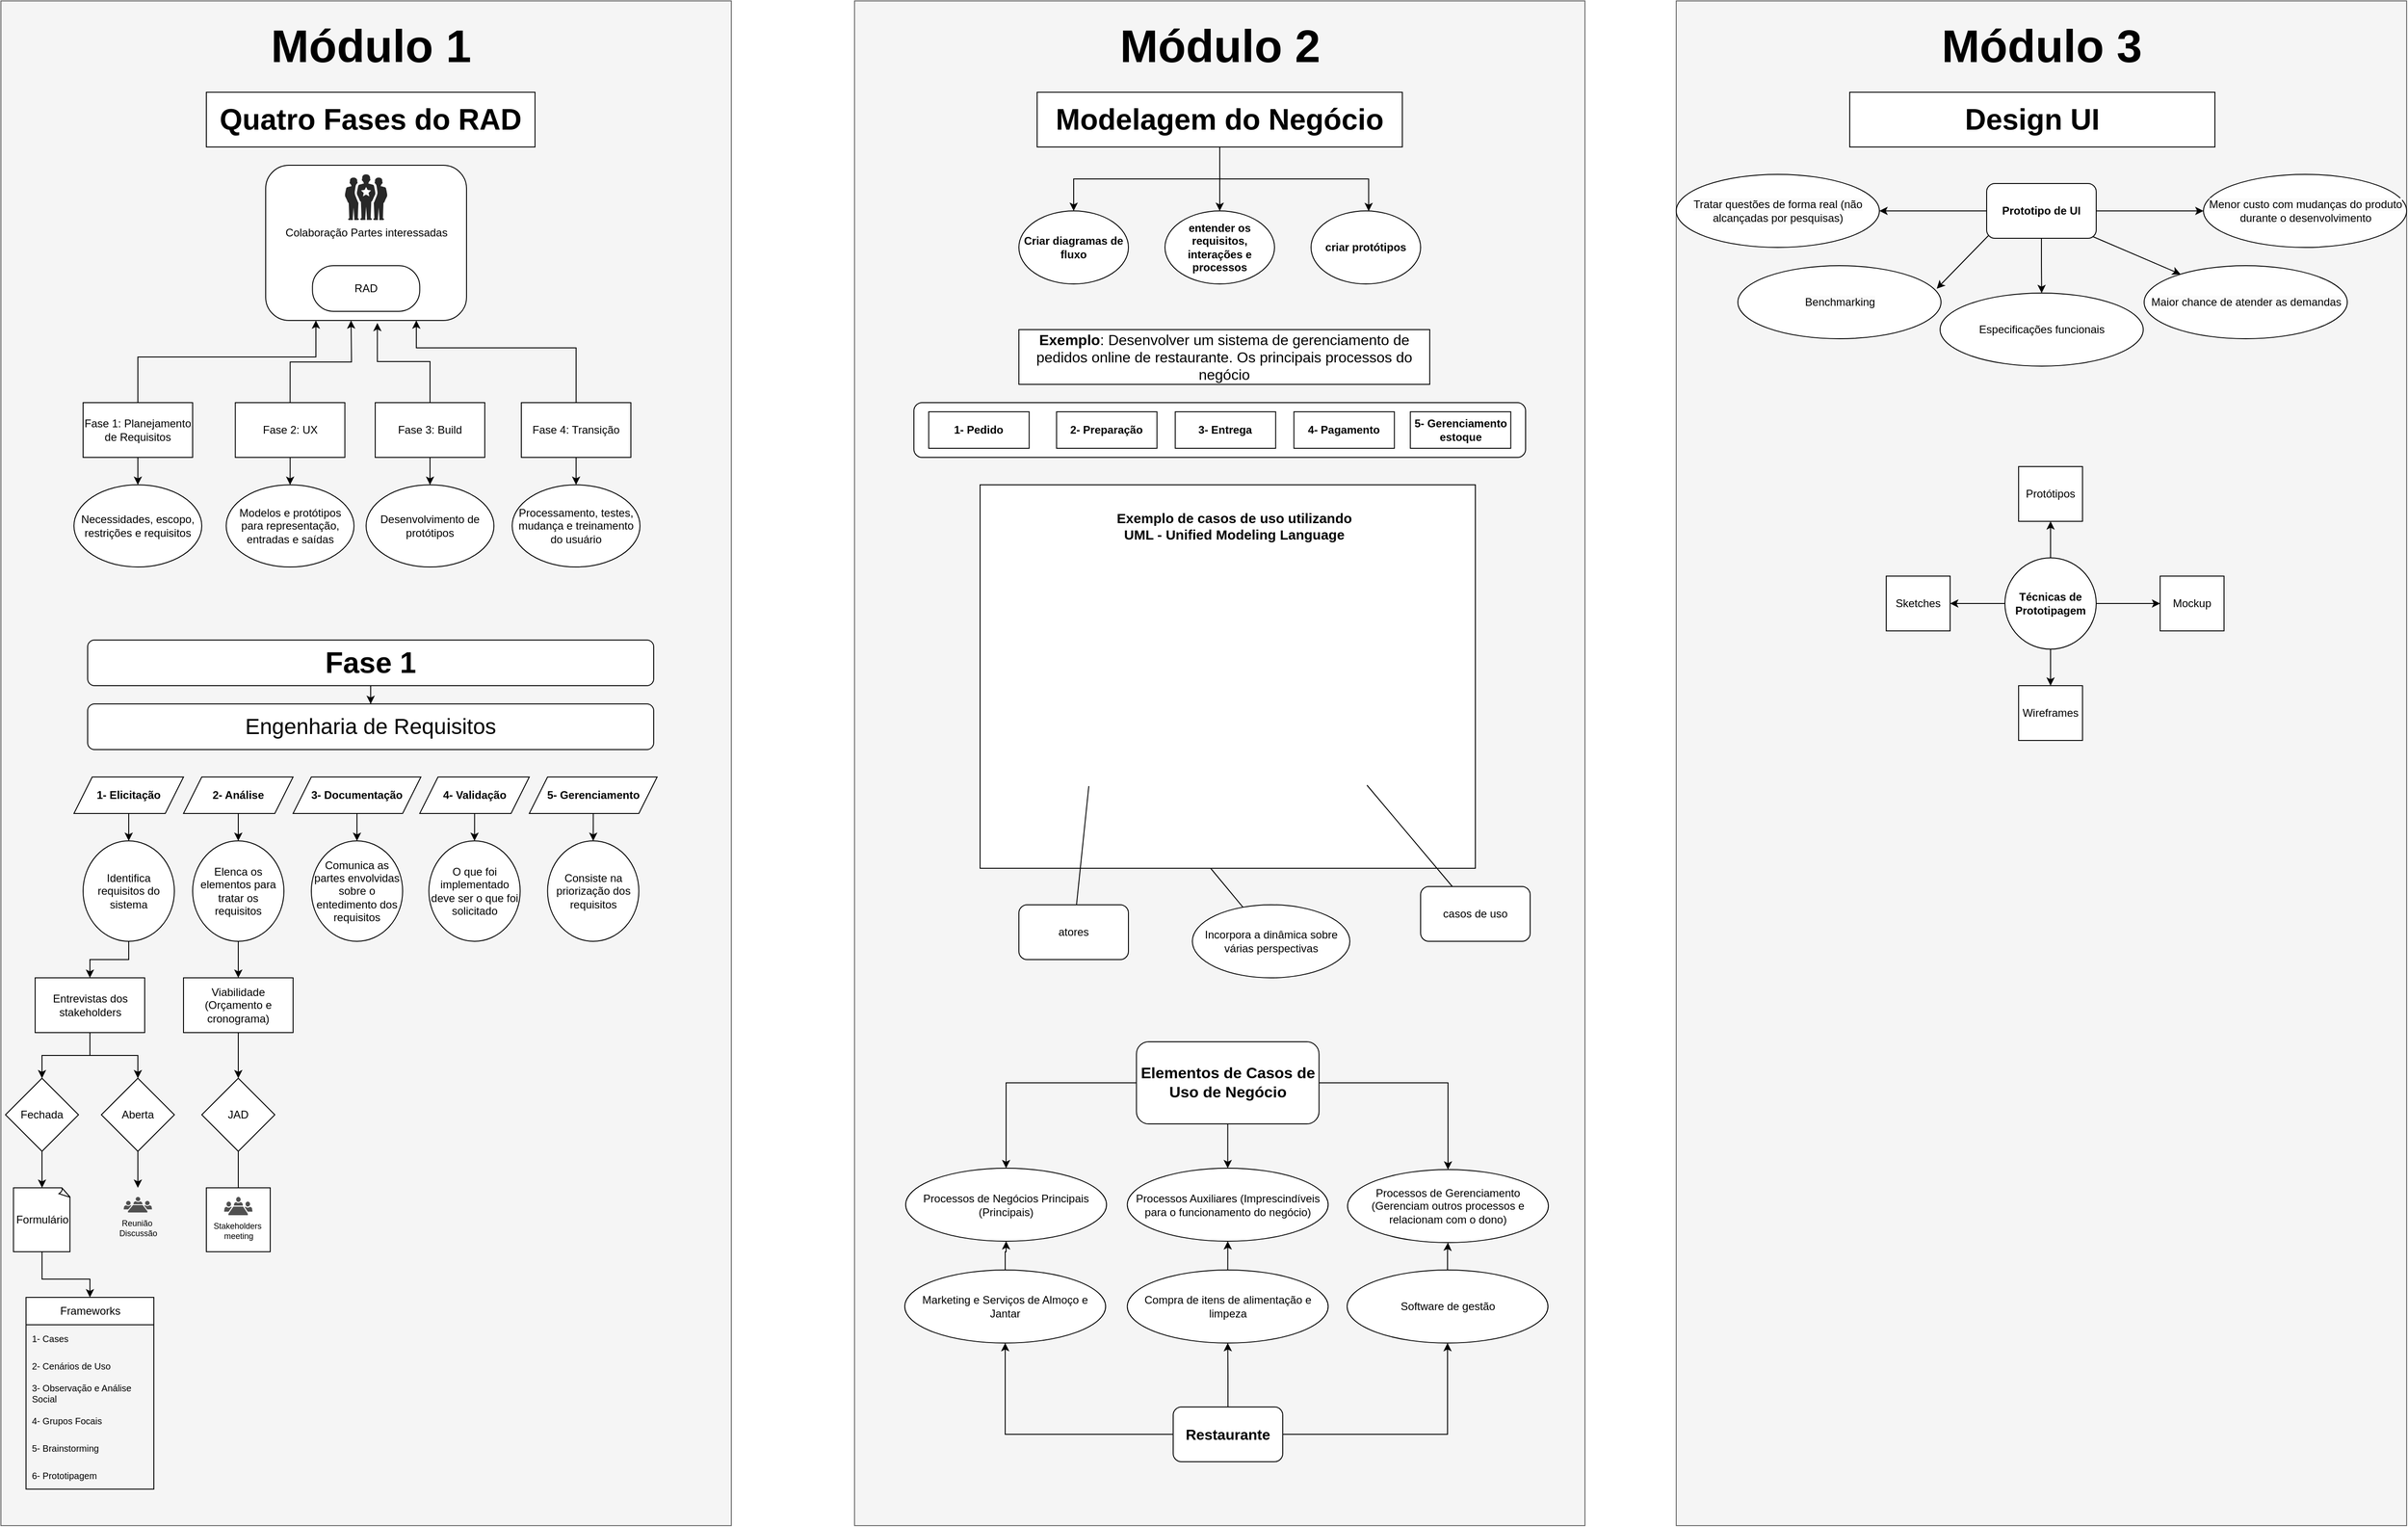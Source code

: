 <mxfile version="26.0.9">
  <diagram name="Page-1" id="0JfCimVgAWwbXy9sgLiQ">
    <mxGraphModel dx="1615" dy="955" grid="1" gridSize="10" guides="1" tooltips="1" connect="1" arrows="1" fold="1" page="1" pageScale="1" pageWidth="850" pageHeight="1100" math="0" shadow="0">
      <root>
        <mxCell id="0" />
        <mxCell id="1" parent="0" />
        <mxCell id="ajhxJRS9mmhoDcYjLPxh-86" value="M" style="edgeStyle=orthogonalEdgeStyle;rounded=0;orthogonalLoop=1;jettySize=auto;html=1;entryX=0.5;entryY=0;entryDx=0;entryDy=0;" parent="1" source="ajhxJRS9mmhoDcYjLPxh-69" target="ajhxJRS9mmhoDcYjLPxh-73" edge="1">
          <mxGeometry relative="1" as="geometry">
            <Array as="points">
              <mxPoint x="174.5" y="1400" />
              <mxPoint x="122.5" y="1400" />
            </Array>
          </mxGeometry>
        </mxCell>
        <mxCell id="ajhxJRS9mmhoDcYjLPxh-69" value="" style="whiteSpace=wrap;html=1;aspect=fixed;" parent="1" vertex="1">
          <mxGeometry x="140" y="1300" width="70" height="70" as="geometry" />
        </mxCell>
        <mxCell id="ajhxJRS9mmhoDcYjLPxh-24" value="" style="rounded=0;whiteSpace=wrap;html=1;fillColor=#f5f5f5;strokeColor=#666666;fontColor=#333333;" parent="1" vertex="1">
          <mxGeometry x="25" width="800" height="1670" as="geometry" />
        </mxCell>
        <mxCell id="ajhxJRS9mmhoDcYjLPxh-3" value="" style="rounded=1;whiteSpace=wrap;html=1;" parent="1" vertex="1">
          <mxGeometry x="315" y="180" width="220" height="170" as="geometry" />
        </mxCell>
        <mxCell id="ajhxJRS9mmhoDcYjLPxh-1" value="RAD" style="rounded=1;whiteSpace=wrap;html=1;arcSize=46;" parent="1" vertex="1">
          <mxGeometry x="366.25" y="290" width="117.5" height="50" as="geometry" />
        </mxCell>
        <mxCell id="ajhxJRS9mmhoDcYjLPxh-2" value="Colaboração Partes interessadas" style="verticalLabelPosition=bottom;sketch=0;html=1;fillColor=#282828;strokeColor=none;verticalAlign=top;pointerEvents=1;align=center;shape=mxgraph.cisco_safe.people_places_things_icons.icon1;" parent="1" vertex="1">
          <mxGeometry x="401.75" y="190" width="46.5" height="50" as="geometry" />
        </mxCell>
        <mxCell id="ajhxJRS9mmhoDcYjLPxh-11" style="edgeStyle=orthogonalEdgeStyle;rounded=0;orthogonalLoop=1;jettySize=auto;html=1;entryX=0.25;entryY=1;entryDx=0;entryDy=0;" parent="1" source="ajhxJRS9mmhoDcYjLPxh-4" target="ajhxJRS9mmhoDcYjLPxh-3" edge="1">
          <mxGeometry relative="1" as="geometry">
            <Array as="points">
              <mxPoint x="175" y="390" />
              <mxPoint x="370" y="390" />
            </Array>
          </mxGeometry>
        </mxCell>
        <mxCell id="ajhxJRS9mmhoDcYjLPxh-103" value="" style="edgeStyle=orthogonalEdgeStyle;rounded=0;orthogonalLoop=1;jettySize=auto;html=1;" parent="1" source="ajhxJRS9mmhoDcYjLPxh-4" target="ajhxJRS9mmhoDcYjLPxh-15" edge="1">
          <mxGeometry relative="1" as="geometry" />
        </mxCell>
        <mxCell id="ajhxJRS9mmhoDcYjLPxh-4" value="Fase 1: Planejamento de Requisitos" style="rounded=0;whiteSpace=wrap;html=1;" parent="1" vertex="1">
          <mxGeometry x="115" y="440" width="120" height="60" as="geometry" />
        </mxCell>
        <mxCell id="ajhxJRS9mmhoDcYjLPxh-104" value="" style="edgeStyle=orthogonalEdgeStyle;rounded=0;orthogonalLoop=1;jettySize=auto;html=1;" parent="1" source="ajhxJRS9mmhoDcYjLPxh-5" target="ajhxJRS9mmhoDcYjLPxh-18" edge="1">
          <mxGeometry relative="1" as="geometry" />
        </mxCell>
        <mxCell id="ajhxJRS9mmhoDcYjLPxh-5" value="Fase 2: UX" style="rounded=0;whiteSpace=wrap;html=1;" parent="1" vertex="1">
          <mxGeometry x="281.75" y="440" width="120" height="60" as="geometry" />
        </mxCell>
        <mxCell id="ajhxJRS9mmhoDcYjLPxh-105" value="" style="edgeStyle=orthogonalEdgeStyle;rounded=0;orthogonalLoop=1;jettySize=auto;html=1;" parent="1" source="ajhxJRS9mmhoDcYjLPxh-6" target="ajhxJRS9mmhoDcYjLPxh-20" edge="1">
          <mxGeometry relative="1" as="geometry" />
        </mxCell>
        <mxCell id="ajhxJRS9mmhoDcYjLPxh-6" value="Fase 3: Build" style="rounded=0;whiteSpace=wrap;html=1;" parent="1" vertex="1">
          <mxGeometry x="435" y="440" width="120" height="60" as="geometry" />
        </mxCell>
        <mxCell id="ajhxJRS9mmhoDcYjLPxh-14" style="edgeStyle=orthogonalEdgeStyle;rounded=0;orthogonalLoop=1;jettySize=auto;html=1;entryX=0.75;entryY=1;entryDx=0;entryDy=0;" parent="1" source="ajhxJRS9mmhoDcYjLPxh-7" target="ajhxJRS9mmhoDcYjLPxh-3" edge="1">
          <mxGeometry relative="1" as="geometry">
            <Array as="points">
              <mxPoint x="655" y="380" />
              <mxPoint x="480" y="380" />
            </Array>
          </mxGeometry>
        </mxCell>
        <mxCell id="ajhxJRS9mmhoDcYjLPxh-106" value="" style="edgeStyle=orthogonalEdgeStyle;rounded=0;orthogonalLoop=1;jettySize=auto;html=1;" parent="1" source="ajhxJRS9mmhoDcYjLPxh-7" target="ajhxJRS9mmhoDcYjLPxh-22" edge="1">
          <mxGeometry relative="1" as="geometry" />
        </mxCell>
        <mxCell id="ajhxJRS9mmhoDcYjLPxh-7" value="Fase 4: Transição" style="rounded=0;whiteSpace=wrap;html=1;" parent="1" vertex="1">
          <mxGeometry x="595" y="440" width="120" height="60" as="geometry" />
        </mxCell>
        <mxCell id="ajhxJRS9mmhoDcYjLPxh-12" style="edgeStyle=orthogonalEdgeStyle;rounded=0;orthogonalLoop=1;jettySize=auto;html=1;entryX=0.425;entryY=1.019;entryDx=0;entryDy=0;entryPerimeter=0;exitX=0.5;exitY=0;exitDx=0;exitDy=0;" parent="1" source="ajhxJRS9mmhoDcYjLPxh-5" edge="1">
          <mxGeometry relative="1" as="geometry">
            <mxPoint x="341.81" y="436.77" as="sourcePoint" />
            <mxPoint x="408.5" y="350" as="targetPoint" />
          </mxGeometry>
        </mxCell>
        <mxCell id="ajhxJRS9mmhoDcYjLPxh-13" style="edgeStyle=orthogonalEdgeStyle;rounded=0;orthogonalLoop=1;jettySize=auto;html=1;entryX=0.556;entryY=1.016;entryDx=0;entryDy=0;entryPerimeter=0;" parent="1" source="ajhxJRS9mmhoDcYjLPxh-6" target="ajhxJRS9mmhoDcYjLPxh-3" edge="1">
          <mxGeometry relative="1" as="geometry" />
        </mxCell>
        <mxCell id="ajhxJRS9mmhoDcYjLPxh-15" value="Necessidades, escopo, restrições e requisitos" style="ellipse;whiteSpace=wrap;html=1;" parent="1" vertex="1">
          <mxGeometry x="105" y="530" width="140" height="90" as="geometry" />
        </mxCell>
        <mxCell id="ajhxJRS9mmhoDcYjLPxh-18" value="Modelos e protótipos para representação, entradas e saídas" style="ellipse;whiteSpace=wrap;html=1;" parent="1" vertex="1">
          <mxGeometry x="271.75" y="530" width="140" height="90" as="geometry" />
        </mxCell>
        <mxCell id="ajhxJRS9mmhoDcYjLPxh-20" value="Desenvolvimento de protótipos" style="ellipse;whiteSpace=wrap;html=1;" parent="1" vertex="1">
          <mxGeometry x="425" y="530" width="140" height="90" as="geometry" />
        </mxCell>
        <mxCell id="ajhxJRS9mmhoDcYjLPxh-22" value="Processamento, testes, mudança e treinamento do usuário" style="ellipse;whiteSpace=wrap;html=1;" parent="1" vertex="1">
          <mxGeometry x="585" y="530" width="140" height="90" as="geometry" />
        </mxCell>
        <mxCell id="ajhxJRS9mmhoDcYjLPxh-25" value="&lt;b&gt;&lt;font style=&quot;font-size: 32px;&quot;&gt;Quatro Fases do RAD&lt;/font&gt;&lt;/b&gt;" style="rounded=0;whiteSpace=wrap;html=1;" parent="1" vertex="1">
          <mxGeometry x="250" y="100" width="360" height="60" as="geometry" />
        </mxCell>
        <mxCell id="ajhxJRS9mmhoDcYjLPxh-29" value="" style="edgeStyle=orthogonalEdgeStyle;rounded=0;orthogonalLoop=1;jettySize=auto;html=1;" parent="1" source="ajhxJRS9mmhoDcYjLPxh-26" target="ajhxJRS9mmhoDcYjLPxh-28" edge="1">
          <mxGeometry relative="1" as="geometry" />
        </mxCell>
        <mxCell id="ajhxJRS9mmhoDcYjLPxh-26" value="&lt;font style=&quot;font-size: 32px;&quot;&gt;&lt;b&gt;Fase 1&lt;/b&gt;&lt;/font&gt;" style="rounded=1;whiteSpace=wrap;html=1;" parent="1" vertex="1">
          <mxGeometry x="120" y="700" width="620" height="50" as="geometry" />
        </mxCell>
        <mxCell id="ajhxJRS9mmhoDcYjLPxh-28" value="&lt;font style=&quot;font-size: 24px;&quot;&gt;Engenharia de Requisitos&lt;/font&gt;" style="rounded=1;whiteSpace=wrap;html=1;" parent="1" vertex="1">
          <mxGeometry x="120" y="770" width="620" height="50" as="geometry" />
        </mxCell>
        <mxCell id="ajhxJRS9mmhoDcYjLPxh-42" value="" style="edgeStyle=orthogonalEdgeStyle;rounded=0;orthogonalLoop=1;jettySize=auto;html=1;" parent="1" source="ajhxJRS9mmhoDcYjLPxh-30" target="ajhxJRS9mmhoDcYjLPxh-36" edge="1">
          <mxGeometry relative="1" as="geometry" />
        </mxCell>
        <mxCell id="ajhxJRS9mmhoDcYjLPxh-30" value="&lt;b&gt;1- Elicitação&lt;/b&gt;" style="shape=parallelogram;perimeter=parallelogramPerimeter;whiteSpace=wrap;html=1;fixedSize=1;" parent="1" vertex="1">
          <mxGeometry x="105" y="850" width="120" height="40" as="geometry" />
        </mxCell>
        <mxCell id="ajhxJRS9mmhoDcYjLPxh-43" value="" style="edgeStyle=orthogonalEdgeStyle;rounded=0;orthogonalLoop=1;jettySize=auto;html=1;" parent="1" source="ajhxJRS9mmhoDcYjLPxh-31" target="ajhxJRS9mmhoDcYjLPxh-38" edge="1">
          <mxGeometry relative="1" as="geometry" />
        </mxCell>
        <mxCell id="ajhxJRS9mmhoDcYjLPxh-31" value="&lt;b&gt;2- Análise&lt;/b&gt;" style="shape=parallelogram;perimeter=parallelogramPerimeter;whiteSpace=wrap;html=1;fixedSize=1;" parent="1" vertex="1">
          <mxGeometry x="225" y="850" width="120" height="40" as="geometry" />
        </mxCell>
        <mxCell id="ajhxJRS9mmhoDcYjLPxh-44" value="" style="edgeStyle=orthogonalEdgeStyle;rounded=0;orthogonalLoop=1;jettySize=auto;html=1;" parent="1" source="ajhxJRS9mmhoDcYjLPxh-32" target="ajhxJRS9mmhoDcYjLPxh-39" edge="1">
          <mxGeometry relative="1" as="geometry" />
        </mxCell>
        <mxCell id="ajhxJRS9mmhoDcYjLPxh-32" value="&lt;b&gt;3- Documentação&lt;/b&gt;" style="shape=parallelogram;perimeter=parallelogramPerimeter;whiteSpace=wrap;html=1;fixedSize=1;" parent="1" vertex="1">
          <mxGeometry x="345" y="850" width="140" height="40" as="geometry" />
        </mxCell>
        <mxCell id="ajhxJRS9mmhoDcYjLPxh-45" value="" style="edgeStyle=orthogonalEdgeStyle;rounded=0;orthogonalLoop=1;jettySize=auto;html=1;" parent="1" source="ajhxJRS9mmhoDcYjLPxh-34" target="ajhxJRS9mmhoDcYjLPxh-40" edge="1">
          <mxGeometry relative="1" as="geometry" />
        </mxCell>
        <mxCell id="ajhxJRS9mmhoDcYjLPxh-34" value="&lt;b&gt;4- Validação&lt;/b&gt;" style="shape=parallelogram;perimeter=parallelogramPerimeter;whiteSpace=wrap;html=1;fixedSize=1;" parent="1" vertex="1">
          <mxGeometry x="483.75" y="850" width="120" height="40" as="geometry" />
        </mxCell>
        <mxCell id="ajhxJRS9mmhoDcYjLPxh-46" value="" style="edgeStyle=orthogonalEdgeStyle;rounded=0;orthogonalLoop=1;jettySize=auto;html=1;" parent="1" source="ajhxJRS9mmhoDcYjLPxh-35" target="ajhxJRS9mmhoDcYjLPxh-41" edge="1">
          <mxGeometry relative="1" as="geometry" />
        </mxCell>
        <mxCell id="ajhxJRS9mmhoDcYjLPxh-35" value="&lt;b&gt;5- Gerenciamento&lt;/b&gt;" style="shape=parallelogram;perimeter=parallelogramPerimeter;whiteSpace=wrap;html=1;fixedSize=1;" parent="1" vertex="1">
          <mxGeometry x="603.75" y="850" width="140" height="40" as="geometry" />
        </mxCell>
        <mxCell id="ajhxJRS9mmhoDcYjLPxh-49" value="" style="edgeStyle=orthogonalEdgeStyle;rounded=0;orthogonalLoop=1;jettySize=auto;html=1;" parent="1" source="ajhxJRS9mmhoDcYjLPxh-36" target="ajhxJRS9mmhoDcYjLPxh-48" edge="1">
          <mxGeometry relative="1" as="geometry" />
        </mxCell>
        <mxCell id="ajhxJRS9mmhoDcYjLPxh-36" value="Identifica requisitos do sistema" style="ellipse;whiteSpace=wrap;html=1;" parent="1" vertex="1">
          <mxGeometry x="115" y="920" width="100" height="110" as="geometry" />
        </mxCell>
        <mxCell id="ajhxJRS9mmhoDcYjLPxh-90" value="" style="edgeStyle=orthogonalEdgeStyle;rounded=0;orthogonalLoop=1;jettySize=auto;html=1;" parent="1" source="ajhxJRS9mmhoDcYjLPxh-38" target="ajhxJRS9mmhoDcYjLPxh-89" edge="1">
          <mxGeometry relative="1" as="geometry" />
        </mxCell>
        <mxCell id="ajhxJRS9mmhoDcYjLPxh-38" value="Elenca os elementos para tratar os requisitos" style="ellipse;whiteSpace=wrap;html=1;" parent="1" vertex="1">
          <mxGeometry x="235" y="920" width="100" height="110" as="geometry" />
        </mxCell>
        <mxCell id="ajhxJRS9mmhoDcYjLPxh-39" value="Comunica as partes envolvidas sobre o entedimento dos requisitos" style="ellipse;whiteSpace=wrap;html=1;" parent="1" vertex="1">
          <mxGeometry x="365" y="920" width="100" height="110" as="geometry" />
        </mxCell>
        <mxCell id="ajhxJRS9mmhoDcYjLPxh-40" value="O que foi implementado deve ser o que foi solicitado" style="ellipse;whiteSpace=wrap;html=1;" parent="1" vertex="1">
          <mxGeometry x="493.75" y="920" width="100" height="110" as="geometry" />
        </mxCell>
        <mxCell id="ajhxJRS9mmhoDcYjLPxh-41" value="Consiste na priorização dos requisitos" style="ellipse;whiteSpace=wrap;html=1;" parent="1" vertex="1">
          <mxGeometry x="623.75" y="920" width="100" height="110" as="geometry" />
        </mxCell>
        <mxCell id="ajhxJRS9mmhoDcYjLPxh-52" style="edgeStyle=orthogonalEdgeStyle;rounded=0;orthogonalLoop=1;jettySize=auto;html=1;" parent="1" source="ajhxJRS9mmhoDcYjLPxh-48" target="ajhxJRS9mmhoDcYjLPxh-50" edge="1">
          <mxGeometry relative="1" as="geometry" />
        </mxCell>
        <mxCell id="ajhxJRS9mmhoDcYjLPxh-53" style="edgeStyle=orthogonalEdgeStyle;rounded=0;orthogonalLoop=1;jettySize=auto;html=1;entryX=0.5;entryY=0;entryDx=0;entryDy=0;" parent="1" source="ajhxJRS9mmhoDcYjLPxh-48" target="ajhxJRS9mmhoDcYjLPxh-51" edge="1">
          <mxGeometry relative="1" as="geometry" />
        </mxCell>
        <mxCell id="ajhxJRS9mmhoDcYjLPxh-48" value="Entrevistas dos stakeholders" style="rounded=0;whiteSpace=wrap;html=1;" parent="1" vertex="1">
          <mxGeometry x="62.5" y="1070" width="120" height="60" as="geometry" />
        </mxCell>
        <mxCell id="ajhxJRS9mmhoDcYjLPxh-55" value="" style="edgeStyle=orthogonalEdgeStyle;rounded=0;orthogonalLoop=1;jettySize=auto;html=1;" parent="1" source="ajhxJRS9mmhoDcYjLPxh-50" target="ajhxJRS9mmhoDcYjLPxh-66" edge="1">
          <mxGeometry relative="1" as="geometry">
            <mxPoint x="70" y="1290" as="targetPoint" />
          </mxGeometry>
        </mxCell>
        <mxCell id="ajhxJRS9mmhoDcYjLPxh-50" value="Fechada" style="rhombus;whiteSpace=wrap;html=1;" parent="1" vertex="1">
          <mxGeometry x="30" y="1180" width="80" height="80" as="geometry" />
        </mxCell>
        <mxCell id="ajhxJRS9mmhoDcYjLPxh-71" style="edgeStyle=orthogonalEdgeStyle;rounded=0;orthogonalLoop=1;jettySize=auto;html=1;entryX=0.5;entryY=0;entryDx=0;entryDy=0;" parent="1" source="ajhxJRS9mmhoDcYjLPxh-51" target="ajhxJRS9mmhoDcYjLPxh-69" edge="1">
          <mxGeometry relative="1" as="geometry" />
        </mxCell>
        <mxCell id="ajhxJRS9mmhoDcYjLPxh-51" value="Aberta" style="rhombus;whiteSpace=wrap;html=1;" parent="1" vertex="1">
          <mxGeometry x="135" y="1180" width="80" height="80" as="geometry" />
        </mxCell>
        <mxCell id="ajhxJRS9mmhoDcYjLPxh-84" style="edgeStyle=orthogonalEdgeStyle;rounded=0;orthogonalLoop=1;jettySize=auto;html=1;" parent="1" source="ajhxJRS9mmhoDcYjLPxh-66" target="ajhxJRS9mmhoDcYjLPxh-73" edge="1">
          <mxGeometry relative="1" as="geometry">
            <Array as="points">
              <mxPoint x="70.5" y="1400" />
              <mxPoint x="122.5" y="1400" />
            </Array>
          </mxGeometry>
        </mxCell>
        <mxCell id="ajhxJRS9mmhoDcYjLPxh-66" value="Formulário" style="whiteSpace=wrap;html=1;shape=mxgraph.basic.document" parent="1" vertex="1">
          <mxGeometry x="38.75" y="1300" width="62.5" height="70" as="geometry" />
        </mxCell>
        <mxCell id="ajhxJRS9mmhoDcYjLPxh-67" value="Reunião&amp;nbsp;&lt;div&gt;Discussão&lt;/div&gt;" style="sketch=0;pointerEvents=1;shadow=0;dashed=0;html=1;strokeColor=none;fillColor=#505050;labelPosition=center;verticalLabelPosition=bottom;verticalAlign=top;outlineConnect=0;align=center;shape=mxgraph.office.users.meeting;fontSize=9;" parent="1" vertex="1">
          <mxGeometry x="159.5" y="1310" width="31" height="17" as="geometry" />
        </mxCell>
        <mxCell id="ajhxJRS9mmhoDcYjLPxh-73" value="Frameworks" style="swimlane;fontStyle=0;childLayout=stackLayout;horizontal=1;startSize=30;horizontalStack=0;resizeParent=1;resizeParentMax=0;resizeLast=0;collapsible=1;marginBottom=0;whiteSpace=wrap;html=1;" parent="1" vertex="1">
          <mxGeometry x="52.5" y="1420" width="140" height="210" as="geometry" />
        </mxCell>
        <mxCell id="ajhxJRS9mmhoDcYjLPxh-74" value="1- Cases" style="text;strokeColor=none;fillColor=none;align=left;verticalAlign=middle;spacingLeft=4;spacingRight=4;overflow=hidden;points=[[0,0.5],[1,0.5]];portConstraint=eastwest;rotatable=0;whiteSpace=wrap;html=1;fontSize=10;" parent="ajhxJRS9mmhoDcYjLPxh-73" vertex="1">
          <mxGeometry y="30" width="140" height="30" as="geometry" />
        </mxCell>
        <mxCell id="ajhxJRS9mmhoDcYjLPxh-75" value="2- Cenários de Uso" style="text;strokeColor=none;fillColor=none;align=left;verticalAlign=middle;spacingLeft=4;spacingRight=4;overflow=hidden;points=[[0,0.5],[1,0.5]];portConstraint=eastwest;rotatable=0;whiteSpace=wrap;html=1;fontSize=10;" parent="ajhxJRS9mmhoDcYjLPxh-73" vertex="1">
          <mxGeometry y="60" width="140" height="30" as="geometry" />
        </mxCell>
        <mxCell id="ajhxJRS9mmhoDcYjLPxh-76" value="3- Observação e Análise Social&lt;span style=&quot;white-space: pre;&quot;&gt;&#x9;&lt;/span&gt;" style="text;strokeColor=none;fillColor=none;align=left;verticalAlign=middle;spacingLeft=4;spacingRight=4;overflow=hidden;points=[[0,0.5],[1,0.5]];portConstraint=eastwest;rotatable=0;whiteSpace=wrap;html=1;fontSize=10;" parent="ajhxJRS9mmhoDcYjLPxh-73" vertex="1">
          <mxGeometry y="90" width="140" height="30" as="geometry" />
        </mxCell>
        <mxCell id="ajhxJRS9mmhoDcYjLPxh-81" value="4- Grupos Focais" style="text;strokeColor=none;fillColor=none;align=left;verticalAlign=middle;spacingLeft=4;spacingRight=4;overflow=hidden;points=[[0,0.5],[1,0.5]];portConstraint=eastwest;rotatable=0;whiteSpace=wrap;html=1;fontSize=10;" parent="ajhxJRS9mmhoDcYjLPxh-73" vertex="1">
          <mxGeometry y="120" width="140" height="30" as="geometry" />
        </mxCell>
        <mxCell id="ajhxJRS9mmhoDcYjLPxh-82" value="5- Brainstorming" style="text;strokeColor=none;fillColor=none;align=left;verticalAlign=middle;spacingLeft=4;spacingRight=4;overflow=hidden;points=[[0,0.5],[1,0.5]];portConstraint=eastwest;rotatable=0;whiteSpace=wrap;html=1;fontSize=10;" parent="ajhxJRS9mmhoDcYjLPxh-73" vertex="1">
          <mxGeometry y="150" width="140" height="30" as="geometry" />
        </mxCell>
        <mxCell id="ajhxJRS9mmhoDcYjLPxh-83" value="6- Prototipagem" style="text;strokeColor=none;fillColor=none;align=left;verticalAlign=middle;spacingLeft=4;spacingRight=4;overflow=hidden;points=[[0,0.5],[1,0.5]];portConstraint=eastwest;rotatable=0;whiteSpace=wrap;html=1;fontSize=10;" parent="ajhxJRS9mmhoDcYjLPxh-73" vertex="1">
          <mxGeometry y="180" width="140" height="30" as="geometry" />
        </mxCell>
        <mxCell id="ajhxJRS9mmhoDcYjLPxh-92" value="" style="edgeStyle=orthogonalEdgeStyle;rounded=0;orthogonalLoop=1;jettySize=auto;html=1;" parent="1" source="ajhxJRS9mmhoDcYjLPxh-89" target="ajhxJRS9mmhoDcYjLPxh-91" edge="1">
          <mxGeometry relative="1" as="geometry" />
        </mxCell>
        <mxCell id="ajhxJRS9mmhoDcYjLPxh-89" value="Viabilidade (Orçamento e cronograma)" style="rounded=0;whiteSpace=wrap;html=1;" parent="1" vertex="1">
          <mxGeometry x="225" y="1070" width="120" height="60" as="geometry" />
        </mxCell>
        <mxCell id="ajhxJRS9mmhoDcYjLPxh-99" value="" style="edgeStyle=orthogonalEdgeStyle;rounded=0;orthogonalLoop=1;jettySize=auto;html=1;" parent="1" source="ajhxJRS9mmhoDcYjLPxh-91" target="ajhxJRS9mmhoDcYjLPxh-98" edge="1">
          <mxGeometry relative="1" as="geometry" />
        </mxCell>
        <mxCell id="ajhxJRS9mmhoDcYjLPxh-91" value="JAD" style="rhombus;whiteSpace=wrap;html=1;" parent="1" vertex="1">
          <mxGeometry x="245" y="1180" width="80" height="80" as="geometry" />
        </mxCell>
        <mxCell id="ajhxJRS9mmhoDcYjLPxh-97" value="" style="whiteSpace=wrap;html=1;aspect=fixed;" parent="1" vertex="1">
          <mxGeometry x="250" y="1300" width="70" height="70" as="geometry" />
        </mxCell>
        <mxCell id="ajhxJRS9mmhoDcYjLPxh-98" value="Stakeholders&amp;nbsp;&lt;div&gt;meeting&lt;/div&gt;" style="sketch=0;pointerEvents=1;shadow=0;dashed=0;html=1;strokeColor=none;fillColor=#505050;labelPosition=center;verticalLabelPosition=bottom;verticalAlign=top;outlineConnect=0;align=center;shape=mxgraph.office.users.meeting;fontSize=9;" parent="1" vertex="1">
          <mxGeometry x="269.5" y="1310" width="31" height="20" as="geometry" />
        </mxCell>
        <mxCell id="ajhxJRS9mmhoDcYjLPxh-102" value="" style="shape=image;verticalLabelPosition=bottom;labelBackgroundColor=default;verticalAlign=top;aspect=fixed;imageAspect=0;image=https://stecine.azureedge.net/repositorio/aplicando_rad/img/img_03.jpg;" parent="1" vertex="1">
          <mxGeometry x="401.75" y="1320" width="409.21" height="320" as="geometry" />
        </mxCell>
        <mxCell id="ajhxJRS9mmhoDcYjLPxh-107" value="&lt;font style=&quot;font-size: 50px;&quot;&gt;&lt;b style=&quot;&quot;&gt;Módulo 1&lt;/b&gt;&lt;/font&gt;" style="text;html=1;align=center;verticalAlign=middle;whiteSpace=wrap;rounded=0;" parent="1" vertex="1">
          <mxGeometry x="288" y="34" width="285" height="30" as="geometry" />
        </mxCell>
        <mxCell id="ajhxJRS9mmhoDcYjLPxh-108" value="" style="rounded=0;whiteSpace=wrap;html=1;fillColor=#f5f5f5;strokeColor=#666666;fontColor=#333333;" parent="1" vertex="1">
          <mxGeometry x="960" width="800" height="1670" as="geometry" />
        </mxCell>
        <mxCell id="ajhxJRS9mmhoDcYjLPxh-109" value="&lt;font style=&quot;font-size: 50px;&quot;&gt;&lt;b style=&quot;&quot;&gt;Módulo 2&lt;/b&gt;&lt;/font&gt;" style="text;html=1;align=center;verticalAlign=middle;whiteSpace=wrap;rounded=0;" parent="1" vertex="1">
          <mxGeometry x="1217.5" y="34" width="285" height="30" as="geometry" />
        </mxCell>
        <mxCell id="ajhxJRS9mmhoDcYjLPxh-116" style="edgeStyle=orthogonalEdgeStyle;rounded=0;orthogonalLoop=1;jettySize=auto;html=1;entryX=0.5;entryY=0;entryDx=0;entryDy=0;" parent="1" source="ajhxJRS9mmhoDcYjLPxh-110" target="ajhxJRS9mmhoDcYjLPxh-113" edge="1">
          <mxGeometry relative="1" as="geometry" />
        </mxCell>
        <mxCell id="ajhxJRS9mmhoDcYjLPxh-118" style="edgeStyle=orthogonalEdgeStyle;rounded=0;orthogonalLoop=1;jettySize=auto;html=1;entryX=0.5;entryY=0;entryDx=0;entryDy=0;" parent="1" source="ajhxJRS9mmhoDcYjLPxh-110" target="ajhxJRS9mmhoDcYjLPxh-114" edge="1">
          <mxGeometry relative="1" as="geometry" />
        </mxCell>
        <mxCell id="ajhxJRS9mmhoDcYjLPxh-110" value="&lt;b&gt;&lt;font style=&quot;font-size: 32px;&quot;&gt;Modelagem do Negócio&lt;/font&gt;&lt;/b&gt;" style="rounded=0;whiteSpace=wrap;html=1;" parent="1" vertex="1">
          <mxGeometry x="1160" y="100" width="400" height="60" as="geometry" />
        </mxCell>
        <mxCell id="ajhxJRS9mmhoDcYjLPxh-111" value="&lt;font style=&quot;font-size: 16px;&quot;&gt;&lt;b&gt;Exemplo&lt;/b&gt;: Desenvolver um sistema de gerenciamento de pedidos online de restaurante. Os principais processos do negócio&lt;/font&gt;" style="rounded=0;whiteSpace=wrap;html=1;" parent="1" vertex="1">
          <mxGeometry x="1140" y="360" width="450" height="60" as="geometry" />
        </mxCell>
        <mxCell id="ajhxJRS9mmhoDcYjLPxh-113" value="Criar diagramas de fluxo" style="ellipse;whiteSpace=wrap;html=1;fontStyle=1" parent="1" vertex="1">
          <mxGeometry x="1140" y="230" width="120" height="80" as="geometry" />
        </mxCell>
        <mxCell id="ajhxJRS9mmhoDcYjLPxh-114" value="entender os requisitos, interações e processos" style="ellipse;whiteSpace=wrap;html=1;fontStyle=1" parent="1" vertex="1">
          <mxGeometry x="1300" y="230" width="120" height="80" as="geometry" />
        </mxCell>
        <mxCell id="ajhxJRS9mmhoDcYjLPxh-115" value="criar protótipos" style="ellipse;whiteSpace=wrap;html=1;fontStyle=1" parent="1" vertex="1">
          <mxGeometry x="1460" y="230" width="120" height="80" as="geometry" />
        </mxCell>
        <mxCell id="ajhxJRS9mmhoDcYjLPxh-119" style="edgeStyle=orthogonalEdgeStyle;rounded=0;orthogonalLoop=1;jettySize=auto;html=1;entryX=0.526;entryY=0.003;entryDx=0;entryDy=0;entryPerimeter=0;" parent="1" source="ajhxJRS9mmhoDcYjLPxh-110" target="ajhxJRS9mmhoDcYjLPxh-115" edge="1">
          <mxGeometry relative="1" as="geometry" />
        </mxCell>
        <mxCell id="ajhxJRS9mmhoDcYjLPxh-125" value="" style="rounded=1;whiteSpace=wrap;html=1;" parent="1" vertex="1">
          <mxGeometry x="1025" y="440" width="670" height="60" as="geometry" />
        </mxCell>
        <mxCell id="ajhxJRS9mmhoDcYjLPxh-120" value="1- Pedido" style="rounded=0;whiteSpace=wrap;html=1;fontStyle=1" parent="1" vertex="1">
          <mxGeometry x="1041.25" y="450" width="110" height="40" as="geometry" />
        </mxCell>
        <mxCell id="ajhxJRS9mmhoDcYjLPxh-121" value="2- Preparação" style="rounded=0;whiteSpace=wrap;html=1;fontStyle=1" parent="1" vertex="1">
          <mxGeometry x="1181.25" y="450" width="110" height="40" as="geometry" />
        </mxCell>
        <mxCell id="ajhxJRS9mmhoDcYjLPxh-122" value="3- Entrega" style="rounded=0;whiteSpace=wrap;html=1;fontStyle=1" parent="1" vertex="1">
          <mxGeometry x="1311.25" y="450" width="110" height="40" as="geometry" />
        </mxCell>
        <mxCell id="ajhxJRS9mmhoDcYjLPxh-123" value="4- Pagamento" style="rounded=0;whiteSpace=wrap;html=1;fontStyle=1" parent="1" vertex="1">
          <mxGeometry x="1441.25" y="450" width="110" height="40" as="geometry" />
        </mxCell>
        <mxCell id="ajhxJRS9mmhoDcYjLPxh-124" value="5- Gerenciamento estoque" style="rounded=0;whiteSpace=wrap;html=1;fontStyle=1" parent="1" vertex="1">
          <mxGeometry x="1568.75" y="450" width="110" height="40" as="geometry" />
        </mxCell>
        <mxCell id="35lf_Mc3SbAsaYRS7u3W-2" value="" style="rounded=0;whiteSpace=wrap;html=1;" vertex="1" parent="1">
          <mxGeometry x="1097.5" y="530" width="542.5" height="420" as="geometry" />
        </mxCell>
        <mxCell id="35lf_Mc3SbAsaYRS7u3W-1" value="" style="shape=image;verticalLabelPosition=bottom;labelBackgroundColor=default;verticalAlign=top;aspect=fixed;imageAspect=0;image=https://stecine.azureedge.net/repositorio/aplicando_rad/img/img_05.jpg;" vertex="1" parent="1">
          <mxGeometry x="1140" y="600" width="472" height="309" as="geometry" />
        </mxCell>
        <mxCell id="35lf_Mc3SbAsaYRS7u3W-3" value="&lt;font style=&quot;font-size: 15px;&quot;&gt;&lt;b&gt;Exemplo de casos de uso utilizando UML - Unified Modeling Language&lt;/b&gt;&lt;/font&gt;" style="text;html=1;align=center;verticalAlign=middle;whiteSpace=wrap;rounded=0;" vertex="1" parent="1">
          <mxGeometry x="1236" y="560" width="280" height="30" as="geometry" />
        </mxCell>
        <mxCell id="35lf_Mc3SbAsaYRS7u3W-5" value="Incorpora a dinâmica sobre várias perspectivas" style="ellipse;whiteSpace=wrap;html=1;" vertex="1" parent="1">
          <mxGeometry x="1330" y="990" width="172.5" height="80" as="geometry" />
        </mxCell>
        <mxCell id="35lf_Mc3SbAsaYRS7u3W-6" value="" style="endArrow=none;html=1;rounded=0;" edge="1" parent="1" source="35lf_Mc3SbAsaYRS7u3W-5">
          <mxGeometry width="50" height="50" relative="1" as="geometry">
            <mxPoint x="1300" y="1000" as="sourcePoint" />
            <mxPoint x="1350" y="950" as="targetPoint" />
          </mxGeometry>
        </mxCell>
        <mxCell id="35lf_Mc3SbAsaYRS7u3W-8" value="atores" style="rounded=1;whiteSpace=wrap;html=1;" vertex="1" parent="1">
          <mxGeometry x="1140" y="990" width="120" height="60" as="geometry" />
        </mxCell>
        <mxCell id="35lf_Mc3SbAsaYRS7u3W-9" value="" style="endArrow=none;html=1;rounded=0;" edge="1" parent="1" source="35lf_Mc3SbAsaYRS7u3W-8">
          <mxGeometry width="50" height="50" relative="1" as="geometry">
            <mxPoint x="1151.25" y="941" as="sourcePoint" />
            <mxPoint x="1216.6" y="860" as="targetPoint" />
          </mxGeometry>
        </mxCell>
        <mxCell id="35lf_Mc3SbAsaYRS7u3W-10" value="casos de uso" style="rounded=1;whiteSpace=wrap;html=1;" vertex="1" parent="1">
          <mxGeometry x="1580" y="970" width="120" height="60" as="geometry" />
        </mxCell>
        <mxCell id="35lf_Mc3SbAsaYRS7u3W-11" value="" style="endArrow=none;html=1;rounded=0;" edge="1" parent="1" source="35lf_Mc3SbAsaYRS7u3W-10">
          <mxGeometry width="50" height="50" relative="1" as="geometry">
            <mxPoint x="1471.25" y="909" as="sourcePoint" />
            <mxPoint x="1521.25" y="859" as="targetPoint" />
          </mxGeometry>
        </mxCell>
        <mxCell id="35lf_Mc3SbAsaYRS7u3W-17" style="edgeStyle=orthogonalEdgeStyle;rounded=0;orthogonalLoop=1;jettySize=auto;html=1;" edge="1" parent="1" source="35lf_Mc3SbAsaYRS7u3W-12" target="35lf_Mc3SbAsaYRS7u3W-16">
          <mxGeometry relative="1" as="geometry" />
        </mxCell>
        <mxCell id="35lf_Mc3SbAsaYRS7u3W-18" value="" style="edgeStyle=orthogonalEdgeStyle;rounded=0;orthogonalLoop=1;jettySize=auto;html=1;" edge="1" parent="1" source="35lf_Mc3SbAsaYRS7u3W-12" target="35lf_Mc3SbAsaYRS7u3W-15">
          <mxGeometry relative="1" as="geometry" />
        </mxCell>
        <mxCell id="35lf_Mc3SbAsaYRS7u3W-19" style="edgeStyle=orthogonalEdgeStyle;rounded=0;orthogonalLoop=1;jettySize=auto;html=1;entryX=0.5;entryY=0;entryDx=0;entryDy=0;" edge="1" parent="1" source="35lf_Mc3SbAsaYRS7u3W-12" target="35lf_Mc3SbAsaYRS7u3W-14">
          <mxGeometry relative="1" as="geometry" />
        </mxCell>
        <mxCell id="35lf_Mc3SbAsaYRS7u3W-12" value="Elementos de Casos de Uso de Negócio" style="rounded=1;whiteSpace=wrap;html=1;fontSize=17;fontStyle=1" vertex="1" parent="1">
          <mxGeometry x="1268.75" y="1140" width="200" height="90" as="geometry" />
        </mxCell>
        <mxCell id="35lf_Mc3SbAsaYRS7u3W-14" value="Processos de Negócios Principais (Principais)" style="ellipse;whiteSpace=wrap;html=1;" vertex="1" parent="1">
          <mxGeometry x="1016" y="1278.5" width="220" height="80" as="geometry" />
        </mxCell>
        <mxCell id="35lf_Mc3SbAsaYRS7u3W-15" value="Processos Auxiliares (Imprescindíveis para o funcionamento do negócio)" style="ellipse;whiteSpace=wrap;html=1;" vertex="1" parent="1">
          <mxGeometry x="1258.75" y="1278.5" width="220" height="80" as="geometry" />
        </mxCell>
        <mxCell id="35lf_Mc3SbAsaYRS7u3W-16" value="Processos de Gerenciamento (Gerenciam outros processos e relacionam com o dono)" style="ellipse;whiteSpace=wrap;html=1;" vertex="1" parent="1">
          <mxGeometry x="1500" y="1280" width="220" height="80" as="geometry" />
        </mxCell>
        <mxCell id="35lf_Mc3SbAsaYRS7u3W-28" value="" style="edgeStyle=orthogonalEdgeStyle;rounded=0;orthogonalLoop=1;jettySize=auto;html=1;" edge="1" parent="1" source="35lf_Mc3SbAsaYRS7u3W-20" target="35lf_Mc3SbAsaYRS7u3W-14">
          <mxGeometry relative="1" as="geometry" />
        </mxCell>
        <mxCell id="35lf_Mc3SbAsaYRS7u3W-20" value="Marketing e Serviços de Almoço e Jantar" style="ellipse;whiteSpace=wrap;html=1;" vertex="1" parent="1">
          <mxGeometry x="1015" y="1390" width="220" height="80" as="geometry" />
        </mxCell>
        <mxCell id="35lf_Mc3SbAsaYRS7u3W-29" value="" style="edgeStyle=orthogonalEdgeStyle;rounded=0;orthogonalLoop=1;jettySize=auto;html=1;" edge="1" parent="1" source="35lf_Mc3SbAsaYRS7u3W-21" target="35lf_Mc3SbAsaYRS7u3W-15">
          <mxGeometry relative="1" as="geometry" />
        </mxCell>
        <mxCell id="35lf_Mc3SbAsaYRS7u3W-21" value="Compra de itens de alimentação e limpeza" style="ellipse;whiteSpace=wrap;html=1;" vertex="1" parent="1">
          <mxGeometry x="1258.75" y="1390" width="220" height="80" as="geometry" />
        </mxCell>
        <mxCell id="35lf_Mc3SbAsaYRS7u3W-30" value="" style="edgeStyle=orthogonalEdgeStyle;rounded=0;orthogonalLoop=1;jettySize=auto;html=1;" edge="1" parent="1" source="35lf_Mc3SbAsaYRS7u3W-22" target="35lf_Mc3SbAsaYRS7u3W-16">
          <mxGeometry relative="1" as="geometry" />
        </mxCell>
        <mxCell id="35lf_Mc3SbAsaYRS7u3W-22" value="Software de gestão" style="ellipse;whiteSpace=wrap;html=1;" vertex="1" parent="1">
          <mxGeometry x="1499.5" y="1390" width="220" height="80" as="geometry" />
        </mxCell>
        <mxCell id="35lf_Mc3SbAsaYRS7u3W-24" value="" style="edgeStyle=orthogonalEdgeStyle;rounded=0;orthogonalLoop=1;jettySize=auto;html=1;" edge="1" parent="1" source="35lf_Mc3SbAsaYRS7u3W-23" target="35lf_Mc3SbAsaYRS7u3W-21">
          <mxGeometry relative="1" as="geometry" />
        </mxCell>
        <mxCell id="35lf_Mc3SbAsaYRS7u3W-26" style="edgeStyle=orthogonalEdgeStyle;rounded=0;orthogonalLoop=1;jettySize=auto;html=1;" edge="1" parent="1" source="35lf_Mc3SbAsaYRS7u3W-23" target="35lf_Mc3SbAsaYRS7u3W-22">
          <mxGeometry relative="1" as="geometry" />
        </mxCell>
        <mxCell id="35lf_Mc3SbAsaYRS7u3W-27" style="edgeStyle=orthogonalEdgeStyle;rounded=0;orthogonalLoop=1;jettySize=auto;html=1;entryX=0.5;entryY=1;entryDx=0;entryDy=0;" edge="1" parent="1" source="35lf_Mc3SbAsaYRS7u3W-23" target="35lf_Mc3SbAsaYRS7u3W-20">
          <mxGeometry relative="1" as="geometry" />
        </mxCell>
        <mxCell id="35lf_Mc3SbAsaYRS7u3W-23" value="&lt;b&gt;&lt;font style=&quot;font-size: 16px;&quot;&gt;Restaurante&lt;/font&gt;&lt;/b&gt;" style="rounded=1;whiteSpace=wrap;html=1;" vertex="1" parent="1">
          <mxGeometry x="1309" y="1540" width="120" height="60" as="geometry" />
        </mxCell>
        <mxCell id="35lf_Mc3SbAsaYRS7u3W-31" value="" style="rounded=0;whiteSpace=wrap;html=1;fillColor=#f5f5f5;strokeColor=#666666;fontColor=#333333;" vertex="1" parent="1">
          <mxGeometry x="1860" width="800" height="1670" as="geometry" />
        </mxCell>
        <mxCell id="35lf_Mc3SbAsaYRS7u3W-32" value="&lt;font style=&quot;font-size: 50px;&quot;&gt;&lt;b style=&quot;&quot;&gt;Módulo 3&lt;/b&gt;&lt;/font&gt;" style="text;html=1;align=center;verticalAlign=middle;whiteSpace=wrap;rounded=0;" vertex="1" parent="1">
          <mxGeometry x="2117.5" y="34" width="285" height="30" as="geometry" />
        </mxCell>
        <mxCell id="35lf_Mc3SbAsaYRS7u3W-33" value="&lt;b&gt;&lt;font style=&quot;font-size: 32px;&quot;&gt;Design UI&lt;/font&gt;&lt;/b&gt;" style="rounded=0;whiteSpace=wrap;html=1;" vertex="1" parent="1">
          <mxGeometry x="2050" y="100" width="400" height="60" as="geometry" />
        </mxCell>
        <mxCell id="35lf_Mc3SbAsaYRS7u3W-41" style="edgeStyle=orthogonalEdgeStyle;rounded=0;orthogonalLoop=1;jettySize=auto;html=1;" edge="1" parent="1" source="35lf_Mc3SbAsaYRS7u3W-34" target="35lf_Mc3SbAsaYRS7u3W-40">
          <mxGeometry relative="1" as="geometry" />
        </mxCell>
        <mxCell id="35lf_Mc3SbAsaYRS7u3W-44" value="" style="edgeStyle=orthogonalEdgeStyle;rounded=0;orthogonalLoop=1;jettySize=auto;html=1;" edge="1" parent="1" source="35lf_Mc3SbAsaYRS7u3W-34" target="35lf_Mc3SbAsaYRS7u3W-38">
          <mxGeometry relative="1" as="geometry" />
        </mxCell>
        <mxCell id="35lf_Mc3SbAsaYRS7u3W-45" value="" style="edgeStyle=orthogonalEdgeStyle;rounded=0;orthogonalLoop=1;jettySize=auto;html=1;" edge="1" parent="1" source="35lf_Mc3SbAsaYRS7u3W-34" target="35lf_Mc3SbAsaYRS7u3W-36">
          <mxGeometry relative="1" as="geometry" />
        </mxCell>
        <mxCell id="35lf_Mc3SbAsaYRS7u3W-34" value="&lt;b&gt;Prototipo de UI&lt;/b&gt;" style="rounded=1;whiteSpace=wrap;html=1;" vertex="1" parent="1">
          <mxGeometry x="2200" y="200" width="120" height="60" as="geometry" />
        </mxCell>
        <mxCell id="35lf_Mc3SbAsaYRS7u3W-36" value="&lt;span style=&quot;color: rgb(0, 0, 0); font-family: Helvetica; font-size: 12px; font-style: normal; font-variant-ligatures: normal; font-variant-caps: normal; font-weight: 400; letter-spacing: normal; orphans: 2; text-align: center; text-indent: 0px; text-transform: none; widows: 2; word-spacing: 0px; -webkit-text-stroke-width: 0px; white-space: normal; background-color: rgb(251, 251, 251); text-decoration-thickness: initial; text-decoration-style: initial; text-decoration-color: initial; float: none; display: inline !important;&quot;&gt;Tratar questões de forma real (não alcançadas por pesquisas)&lt;/span&gt;" style="ellipse;whiteSpace=wrap;html=1;" vertex="1" parent="1">
          <mxGeometry x="1860" y="190" width="222.5" height="80" as="geometry" />
        </mxCell>
        <mxCell id="35lf_Mc3SbAsaYRS7u3W-37" value="&lt;span style=&quot;color: rgb(0, 0, 0); font-family: Helvetica; font-size: 12px; font-style: normal; font-variant-ligatures: normal; font-variant-caps: normal; font-weight: 400; letter-spacing: normal; orphans: 2; text-align: center; text-indent: 0px; text-transform: none; widows: 2; word-spacing: 0px; -webkit-text-stroke-width: 0px; white-space: normal; background-color: rgb(251, 251, 251); text-decoration-thickness: initial; text-decoration-style: initial; text-decoration-color: initial; float: none; display: inline !important;&quot;&gt;Benchmarking&lt;/span&gt;" style="ellipse;whiteSpace=wrap;html=1;" vertex="1" parent="1">
          <mxGeometry x="1927.5" y="290" width="222.5" height="80" as="geometry" />
        </mxCell>
        <mxCell id="35lf_Mc3SbAsaYRS7u3W-38" value="&lt;span style=&quot;color: rgb(0, 0, 0); font-family: Helvetica; font-size: 12px; font-style: normal; font-variant-ligatures: normal; font-variant-caps: normal; font-weight: 400; letter-spacing: normal; orphans: 2; text-align: center; text-indent: 0px; text-transform: none; widows: 2; word-spacing: 0px; -webkit-text-stroke-width: 0px; white-space: normal; background-color: rgb(251, 251, 251); text-decoration-thickness: initial; text-decoration-style: initial; text-decoration-color: initial; float: none; display: inline !important;&quot;&gt;Especificações funcionais&lt;/span&gt;" style="ellipse;whiteSpace=wrap;html=1;" vertex="1" parent="1">
          <mxGeometry x="2149" y="320" width="222.5" height="80" as="geometry" />
        </mxCell>
        <mxCell id="35lf_Mc3SbAsaYRS7u3W-39" value="&lt;span style=&quot;color: rgb(0, 0, 0); font-family: Helvetica; font-size: 12px; font-style: normal; font-variant-ligatures: normal; font-variant-caps: normal; font-weight: 400; letter-spacing: normal; orphans: 2; text-align: center; text-indent: 0px; text-transform: none; widows: 2; word-spacing: 0px; -webkit-text-stroke-width: 0px; white-space: normal; background-color: rgb(251, 251, 251); text-decoration-thickness: initial; text-decoration-style: initial; text-decoration-color: initial; float: none; display: inline !important;&quot;&gt;Maior chance de atender as demandas&lt;/span&gt;" style="ellipse;whiteSpace=wrap;html=1;" vertex="1" parent="1">
          <mxGeometry x="2372.5" y="290" width="222.5" height="80" as="geometry" />
        </mxCell>
        <mxCell id="35lf_Mc3SbAsaYRS7u3W-40" value="&lt;span style=&quot;color: rgb(0, 0, 0); font-family: Helvetica; font-size: 12px; font-style: normal; font-variant-ligatures: normal; font-variant-caps: normal; font-weight: 400; letter-spacing: normal; orphans: 2; text-align: center; text-indent: 0px; text-transform: none; widows: 2; word-spacing: 0px; -webkit-text-stroke-width: 0px; white-space: normal; background-color: rgb(251, 251, 251); text-decoration-thickness: initial; text-decoration-style: initial; text-decoration-color: initial; float: none; display: inline !important;&quot;&gt;Menor custo com mudanças do produto durante o desenvolvimento&lt;/span&gt;" style="ellipse;whiteSpace=wrap;html=1;" vertex="1" parent="1">
          <mxGeometry x="2437.5" y="190" width="222.5" height="80" as="geometry" />
        </mxCell>
        <mxCell id="35lf_Mc3SbAsaYRS7u3W-46" value="" style="endArrow=classic;html=1;rounded=0;entryX=0.979;entryY=0.315;entryDx=0;entryDy=0;entryPerimeter=0;" edge="1" parent="1" target="35lf_Mc3SbAsaYRS7u3W-37">
          <mxGeometry width="50" height="50" relative="1" as="geometry">
            <mxPoint x="2202" y="257" as="sourcePoint" />
            <mxPoint x="2152" y="307" as="targetPoint" />
          </mxGeometry>
        </mxCell>
        <mxCell id="35lf_Mc3SbAsaYRS7u3W-47" value="" style="endArrow=classic;html=1;rounded=0;" edge="1" parent="1" target="35lf_Mc3SbAsaYRS7u3W-39">
          <mxGeometry width="50" height="50" relative="1" as="geometry">
            <mxPoint x="2316" y="258" as="sourcePoint" />
            <mxPoint x="2259" y="316" as="targetPoint" />
          </mxGeometry>
        </mxCell>
        <mxCell id="35lf_Mc3SbAsaYRS7u3W-55" value="" style="edgeStyle=orthogonalEdgeStyle;rounded=0;orthogonalLoop=1;jettySize=auto;html=1;" edge="1" parent="1" source="35lf_Mc3SbAsaYRS7u3W-49" target="35lf_Mc3SbAsaYRS7u3W-53">
          <mxGeometry relative="1" as="geometry" />
        </mxCell>
        <mxCell id="35lf_Mc3SbAsaYRS7u3W-56" value="" style="edgeStyle=orthogonalEdgeStyle;rounded=0;orthogonalLoop=1;jettySize=auto;html=1;" edge="1" parent="1" source="35lf_Mc3SbAsaYRS7u3W-49" target="35lf_Mc3SbAsaYRS7u3W-51">
          <mxGeometry relative="1" as="geometry" />
        </mxCell>
        <mxCell id="35lf_Mc3SbAsaYRS7u3W-57" value="" style="edgeStyle=orthogonalEdgeStyle;rounded=0;orthogonalLoop=1;jettySize=auto;html=1;" edge="1" parent="1" source="35lf_Mc3SbAsaYRS7u3W-49" target="35lf_Mc3SbAsaYRS7u3W-52">
          <mxGeometry relative="1" as="geometry" />
        </mxCell>
        <mxCell id="35lf_Mc3SbAsaYRS7u3W-58" value="" style="edgeStyle=orthogonalEdgeStyle;rounded=0;orthogonalLoop=1;jettySize=auto;html=1;" edge="1" parent="1" source="35lf_Mc3SbAsaYRS7u3W-49" target="35lf_Mc3SbAsaYRS7u3W-50">
          <mxGeometry relative="1" as="geometry" />
        </mxCell>
        <mxCell id="35lf_Mc3SbAsaYRS7u3W-49" value="&lt;b&gt;Técnicas de Prototipagem&lt;/b&gt;" style="ellipse;whiteSpace=wrap;html=1;aspect=fixed;" vertex="1" parent="1">
          <mxGeometry x="2220" y="610" width="100" height="100" as="geometry" />
        </mxCell>
        <mxCell id="35lf_Mc3SbAsaYRS7u3W-50" value="Sketches" style="rounded=0;whiteSpace=wrap;html=1;" vertex="1" parent="1">
          <mxGeometry x="2090" y="630" width="70" height="60" as="geometry" />
        </mxCell>
        <mxCell id="35lf_Mc3SbAsaYRS7u3W-51" value="Wireframes" style="rounded=0;whiteSpace=wrap;html=1;" vertex="1" parent="1">
          <mxGeometry x="2235" y="750" width="70" height="60" as="geometry" />
        </mxCell>
        <mxCell id="35lf_Mc3SbAsaYRS7u3W-52" value="Mockup" style="rounded=0;whiteSpace=wrap;html=1;" vertex="1" parent="1">
          <mxGeometry x="2390" y="630" width="70" height="60" as="geometry" />
        </mxCell>
        <mxCell id="35lf_Mc3SbAsaYRS7u3W-53" value="Protótipos" style="rounded=0;whiteSpace=wrap;html=1;" vertex="1" parent="1">
          <mxGeometry x="2235" y="510" width="70" height="60" as="geometry" />
        </mxCell>
      </root>
    </mxGraphModel>
  </diagram>
</mxfile>
